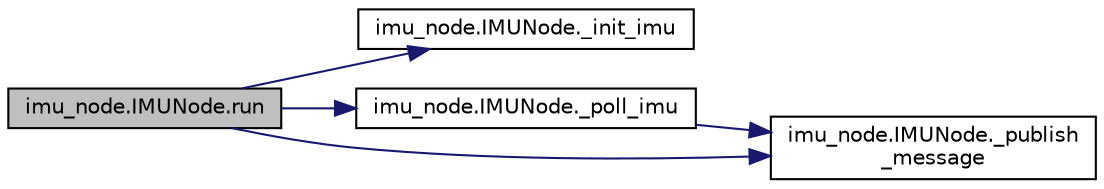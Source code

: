 digraph "imu_node.IMUNode.run"
{
 // LATEX_PDF_SIZE
  edge [fontname="Helvetica",fontsize="10",labelfontname="Helvetica",labelfontsize="10"];
  node [fontname="Helvetica",fontsize="10",shape=record];
  rankdir="LR";
  Node1 [label="imu_node.IMUNode.run",height=0.2,width=0.4,color="black", fillcolor="grey75", style="filled", fontcolor="black",tooltip=" "];
  Node1 -> Node2 [color="midnightblue",fontsize="10",style="solid",fontname="Helvetica"];
  Node2 [label="imu_node.IMUNode._init_imu",height=0.2,width=0.4,color="black", fillcolor="white", style="filled",URL="$classimu__node_1_1_i_m_u_node.html#a4db87ee474797087ff18011c9767916f",tooltip=" "];
  Node1 -> Node3 [color="midnightblue",fontsize="10",style="solid",fontname="Helvetica"];
  Node3 [label="imu_node.IMUNode._poll_imu",height=0.2,width=0.4,color="black", fillcolor="white", style="filled",URL="$classimu__node_1_1_i_m_u_node.html#adab1b62e344a2b0e255d1f95cf3b785b",tooltip=" "];
  Node3 -> Node4 [color="midnightblue",fontsize="10",style="solid",fontname="Helvetica"];
  Node4 [label="imu_node.IMUNode._publish\l_message",height=0.2,width=0.4,color="black", fillcolor="white", style="filled",URL="$classimu__node_1_1_i_m_u_node.html#a1062a4f6b25a00abb8dc2021324d8d03",tooltip=" "];
  Node1 -> Node4 [color="midnightblue",fontsize="10",style="solid",fontname="Helvetica"];
}
